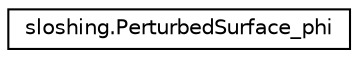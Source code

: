 digraph "Graphical Class Hierarchy"
{
 // LATEX_PDF_SIZE
  edge [fontname="Helvetica",fontsize="10",labelfontname="Helvetica",labelfontsize="10"];
  node [fontname="Helvetica",fontsize="10",shape=record];
  rankdir="LR";
  Node0 [label="sloshing.PerturbedSurface_phi",height=0.2,width=0.4,color="black", fillcolor="white", style="filled",URL="$d7/d56/classsloshing_1_1PerturbedSurface__phi.html",tooltip=" "];
}
